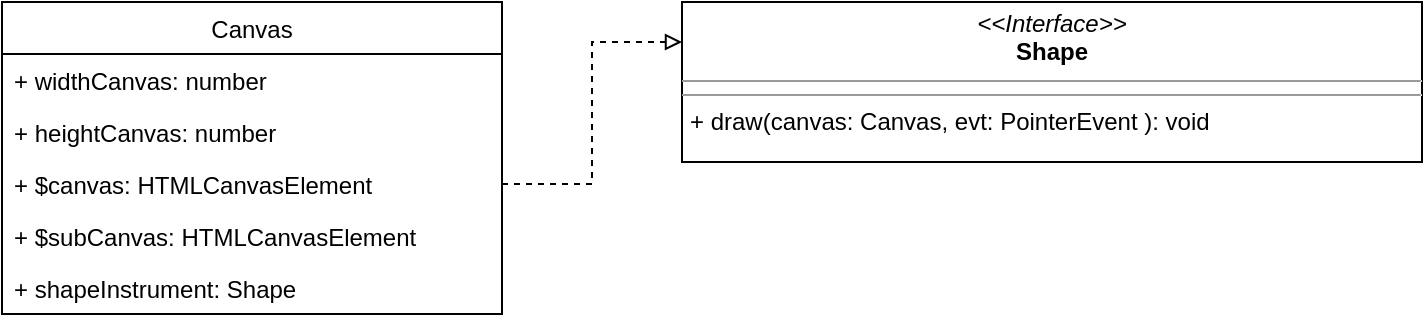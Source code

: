 <mxfile version="14.9.2" type="github" pages="2">
  <diagram id="C5RBs43oDa-KdzZeNtuy" name="Page-1">
    <mxGraphModel dx="782" dy="696" grid="1" gridSize="10" guides="1" tooltips="1" connect="1" arrows="1" fold="1" page="1" pageScale="1" pageWidth="1169" pageHeight="827" math="0" shadow="0">
      <root>
        <mxCell id="WIyWlLk6GJQsqaUBKTNV-0" />
        <mxCell id="WIyWlLk6GJQsqaUBKTNV-1" parent="WIyWlLk6GJQsqaUBKTNV-0" />
        <mxCell id="5NShUPz_J3u2J9EEHh_j-0" value="&lt;p style=&quot;margin: 0px ; margin-top: 4px ; text-align: center&quot;&gt;&lt;i&gt;&amp;lt;&amp;lt;Interface&amp;gt;&amp;gt;&lt;/i&gt;&lt;br&gt;&lt;b&gt;Shape&lt;/b&gt;&lt;/p&gt;&lt;hr size=&quot;1&quot;&gt;&lt;hr size=&quot;1&quot;&gt;&lt;p style=&quot;margin: 0px ; margin-left: 4px&quot;&gt;+ draw(canvas:&amp;nbsp;Canvas,&amp;nbsp;evt:&amp;nbsp;PointerEvent&amp;nbsp;):&amp;nbsp;void&lt;/p&gt;" style="verticalAlign=top;align=left;overflow=fill;fontSize=12;fontFamily=Helvetica;html=1;" parent="WIyWlLk6GJQsqaUBKTNV-1" vertex="1">
          <mxGeometry x="350" y="110" width="370" height="80" as="geometry" />
        </mxCell>
        <mxCell id="TB5qrfISMN7NIype_BGl-0" value="Canvas" style="swimlane;fontStyle=0;childLayout=stackLayout;horizontal=1;startSize=26;fillColor=none;horizontalStack=0;resizeParent=1;resizeParentMax=0;resizeLast=0;collapsible=1;marginBottom=0;" parent="WIyWlLk6GJQsqaUBKTNV-1" vertex="1">
          <mxGeometry x="10" y="110" width="250" height="156" as="geometry" />
        </mxCell>
        <mxCell id="TB5qrfISMN7NIype_BGl-1" value="+ widthCanvas: number" style="text;strokeColor=none;fillColor=none;align=left;verticalAlign=top;spacingLeft=4;spacingRight=4;overflow=hidden;rotatable=0;points=[[0,0.5],[1,0.5]];portConstraint=eastwest;" parent="TB5qrfISMN7NIype_BGl-0" vertex="1">
          <mxGeometry y="26" width="250" height="26" as="geometry" />
        </mxCell>
        <mxCell id="TB5qrfISMN7NIype_BGl-2" value="+ heightCanvas: number" style="text;strokeColor=none;fillColor=none;align=left;verticalAlign=top;spacingLeft=4;spacingRight=4;overflow=hidden;rotatable=0;points=[[0,0.5],[1,0.5]];portConstraint=eastwest;" parent="TB5qrfISMN7NIype_BGl-0" vertex="1">
          <mxGeometry y="52" width="250" height="26" as="geometry" />
        </mxCell>
        <mxCell id="TB5qrfISMN7NIype_BGl-3" value="+ $canvas: HTMLCanvasElement&#xa;&#xa;" style="text;strokeColor=none;fillColor=none;align=left;verticalAlign=top;spacingLeft=4;spacingRight=4;overflow=hidden;rotatable=0;points=[[0,0.5],[1,0.5]];portConstraint=eastwest;" parent="TB5qrfISMN7NIype_BGl-0" vertex="1">
          <mxGeometry y="78" width="250" height="26" as="geometry" />
        </mxCell>
        <mxCell id="TB5qrfISMN7NIype_BGl-4" value="+ $subCanvas: HTMLCanvasElement" style="text;strokeColor=none;fillColor=none;align=left;verticalAlign=top;spacingLeft=4;spacingRight=4;overflow=hidden;rotatable=0;points=[[0,0.5],[1,0.5]];portConstraint=eastwest;" parent="TB5qrfISMN7NIype_BGl-0" vertex="1">
          <mxGeometry y="104" width="250" height="26" as="geometry" />
        </mxCell>
        <mxCell id="TB5qrfISMN7NIype_BGl-5" value="+ shapeInstrument: Shape" style="text;strokeColor=none;fillColor=none;align=left;verticalAlign=top;spacingLeft=4;spacingRight=4;overflow=hidden;rotatable=0;points=[[0,0.5],[1,0.5]];portConstraint=eastwest;" parent="TB5qrfISMN7NIype_BGl-0" vertex="1">
          <mxGeometry y="130" width="250" height="26" as="geometry" />
        </mxCell>
        <mxCell id="ZT8UK4m45mL8Ys1VgAxK-0" style="edgeStyle=orthogonalEdgeStyle;rounded=0;orthogonalLoop=1;jettySize=auto;html=1;exitX=1;exitY=0.5;exitDx=0;exitDy=0;entryX=0;entryY=0.25;entryDx=0;entryDy=0;endArrow=block;endFill=0;dashed=1;" edge="1" parent="WIyWlLk6GJQsqaUBKTNV-1" source="TB5qrfISMN7NIype_BGl-3" target="5NShUPz_J3u2J9EEHh_j-0">
          <mxGeometry relative="1" as="geometry" />
        </mxCell>
      </root>
    </mxGraphModel>
  </diagram>
  <diagram id="SMAEl4mHrTppEhJCCc_D" name="Page-2">
    <mxGraphModel dx="782" dy="696" grid="1" gridSize="10" guides="1" tooltips="1" connect="1" arrows="1" fold="1" page="1" pageScale="1" pageWidth="1169" pageHeight="827" math="0" shadow="0">
      <root>
        <mxCell id="eO0uGjNbasOog7Gtz0k_-0" />
        <mxCell id="eO0uGjNbasOog7Gtz0k_-1" parent="eO0uGjNbasOog7Gtz0k_-0" />
        <mxCell id="eO0uGjNbasOog7Gtz0k_-3" value="save as image" style="rounded=0;whiteSpace=wrap;html=1;comic=0;" parent="eO0uGjNbasOog7Gtz0k_-1" vertex="1">
          <mxGeometry x="40" y="80" width="80" height="40" as="geometry" />
        </mxCell>
        <mxCell id="eO0uGjNbasOog7Gtz0k_-6" value="load fon-image" style="rounded=0;whiteSpace=wrap;html=1;comic=0;" parent="eO0uGjNbasOog7Gtz0k_-1" vertex="1">
          <mxGeometry x="210" y="80" width="80" height="40" as="geometry" />
        </mxCell>
        <mxCell id="eO0uGjNbasOog7Gtz0k_-7" value="толщина линии" style="rounded=0;whiteSpace=wrap;html=1;comic=0;" parent="eO0uGjNbasOog7Gtz0k_-1" vertex="1">
          <mxGeometry x="300" y="80" width="80" height="40" as="geometry" />
        </mxCell>
        <mxCell id="eO0uGjNbasOog7Gtz0k_-8" value="цвет линии" style="rounded=0;whiteSpace=wrap;html=1;comic=0;" parent="eO0uGjNbasOog7Gtz0k_-1" vertex="1">
          <mxGeometry x="390" y="80" width="80" height="40" as="geometry" />
        </mxCell>
        <mxCell id="eO0uGjNbasOog7Gtz0k_-10" value="кисть" style="rounded=0;whiteSpace=wrap;html=1;comic=0;" parent="eO0uGjNbasOog7Gtz0k_-1" vertex="1">
          <mxGeometry x="490" y="80" width="60" height="20" as="geometry" />
        </mxCell>
        <mxCell id="eO0uGjNbasOog7Gtz0k_-11" value="ластик" style="rounded=0;whiteSpace=wrap;html=1;comic=0;" parent="eO0uGjNbasOog7Gtz0k_-1" vertex="1">
          <mxGeometry x="557" y="80" width="55" height="20" as="geometry" />
        </mxCell>
        <mxCell id="eO0uGjNbasOog7Gtz0k_-12" value="круг" style="rounded=0;whiteSpace=wrap;html=1;comic=0;" parent="eO0uGjNbasOog7Gtz0k_-1" vertex="1">
          <mxGeometry x="490" y="100" width="60" height="20" as="geometry" />
        </mxCell>
        <mxCell id="eO0uGjNbasOog7Gtz0k_-13" value="прямоуго" style="rounded=0;whiteSpace=wrap;html=1;comic=0;" parent="eO0uGjNbasOog7Gtz0k_-1" vertex="1">
          <mxGeometry x="557" y="100" width="55" height="20" as="geometry" />
        </mxCell>
        <mxCell id="eO0uGjNbasOog7Gtz0k_-18" value="приложение для рисования" style="rounded=0;whiteSpace=wrap;html=1;comic=0;" parent="eO0uGjNbasOog7Gtz0k_-1" vertex="1">
          <mxGeometry x="40" y="10" width="630" height="60" as="geometry" />
        </mxCell>
        <mxCell id="bxWVJNBGeqd2OR_dwQhC-0" value="прямая" style="rounded=0;whiteSpace=wrap;html=1;comic=0;" parent="eO0uGjNbasOog7Gtz0k_-1" vertex="1">
          <mxGeometry x="620" y="80" width="50" height="20" as="geometry" />
        </mxCell>
        <mxCell id="bxWVJNBGeqd2OR_dwQhC-2" value="очистить" style="rounded=0;whiteSpace=wrap;html=1;comic=0;" parent="eO0uGjNbasOog7Gtz0k_-1" vertex="1">
          <mxGeometry x="620" y="100" width="50" height="20" as="geometry" />
        </mxCell>
        <mxCell id="I1E-ALudcF4sGnOE_nd--1" value="save to buffer" style="rounded=0;whiteSpace=wrap;html=1;comic=0;" vertex="1" parent="eO0uGjNbasOog7Gtz0k_-1">
          <mxGeometry x="120" y="80" width="80" height="40" as="geometry" />
        </mxCell>
        <mxCell id="I1E-ALudcF4sGnOE_nd--3" value="canvas" style="rounded=0;whiteSpace=wrap;html=1;" vertex="1" parent="eO0uGjNbasOog7Gtz0k_-1">
          <mxGeometry x="40" y="130" width="630" height="390" as="geometry" />
        </mxCell>
        <mxCell id="I1E-ALudcF4sGnOE_nd--4" value="Actor" style="shape=umlActor;verticalLabelPosition=bottom;verticalAlign=top;html=1;outlineConnect=0;" vertex="1" parent="eO0uGjNbasOog7Gtz0k_-1">
          <mxGeometry x="100" y="190" width="30" height="60" as="geometry" />
        </mxCell>
        <mxCell id="I1E-ALudcF4sGnOE_nd--5" value="drawing" style="ellipse;shape=cloud;whiteSpace=wrap;html=1;" vertex="1" parent="eO0uGjNbasOog7Gtz0k_-1">
          <mxGeometry x="140" y="140" width="120" height="80" as="geometry" />
        </mxCell>
        <mxCell id="I1E-ALudcF4sGnOE_nd--6" value="" style="shape=tape;whiteSpace=wrap;html=1;" vertex="1" parent="eO0uGjNbasOog7Gtz0k_-1">
          <mxGeometry x="330" y="130" width="120" height="100" as="geometry" />
        </mxCell>
      </root>
    </mxGraphModel>
  </diagram>
</mxfile>
